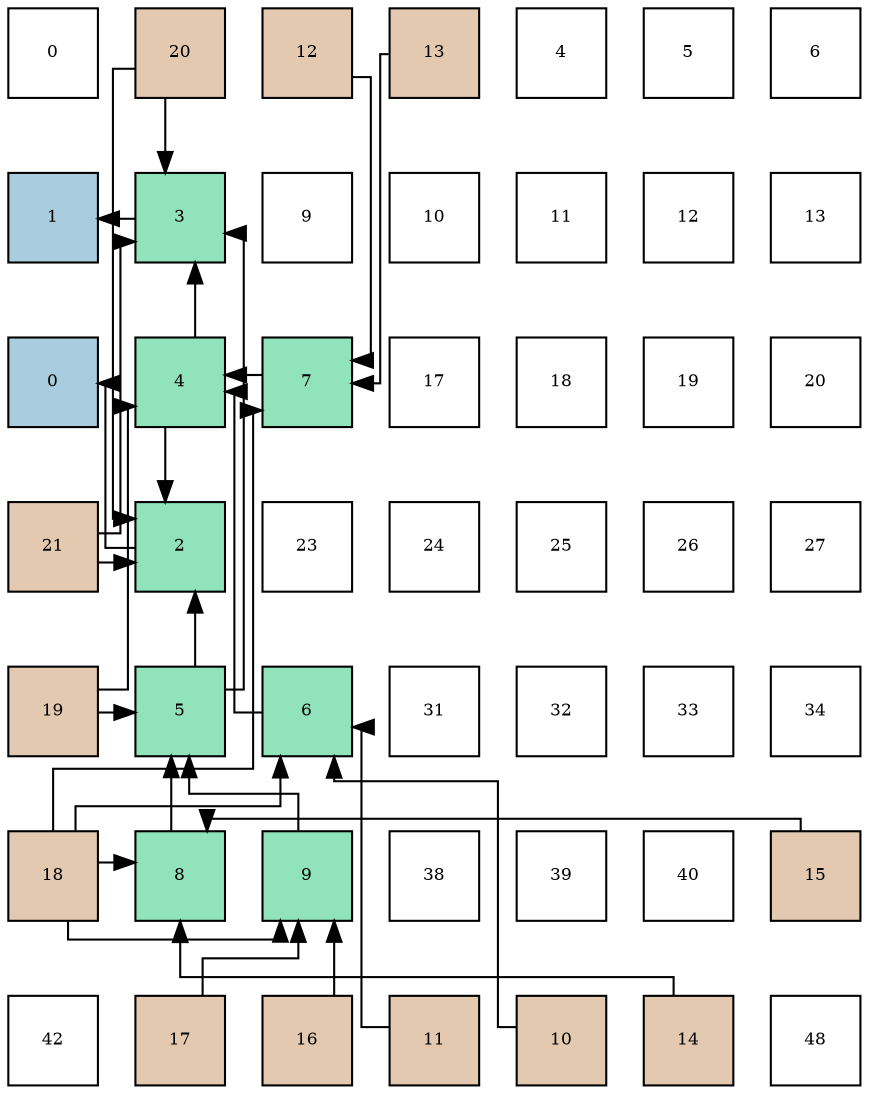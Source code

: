 digraph layout{
 rankdir=TB;
 splines=ortho;
 node [style=filled shape=square fixedsize=true width=0.6];
0[label="0", fontsize=8, fillcolor="#ffffff"];
1[label="20", fontsize=8, fillcolor="#e3c9af"];
2[label="12", fontsize=8, fillcolor="#e3c9af"];
3[label="13", fontsize=8, fillcolor="#e3c9af"];
4[label="4", fontsize=8, fillcolor="#ffffff"];
5[label="5", fontsize=8, fillcolor="#ffffff"];
6[label="6", fontsize=8, fillcolor="#ffffff"];
7[label="1", fontsize=8, fillcolor="#a9ccde"];
8[label="3", fontsize=8, fillcolor="#91e3bb"];
9[label="9", fontsize=8, fillcolor="#ffffff"];
10[label="10", fontsize=8, fillcolor="#ffffff"];
11[label="11", fontsize=8, fillcolor="#ffffff"];
12[label="12", fontsize=8, fillcolor="#ffffff"];
13[label="13", fontsize=8, fillcolor="#ffffff"];
14[label="0", fontsize=8, fillcolor="#a9ccde"];
15[label="4", fontsize=8, fillcolor="#91e3bb"];
16[label="7", fontsize=8, fillcolor="#91e3bb"];
17[label="17", fontsize=8, fillcolor="#ffffff"];
18[label="18", fontsize=8, fillcolor="#ffffff"];
19[label="19", fontsize=8, fillcolor="#ffffff"];
20[label="20", fontsize=8, fillcolor="#ffffff"];
21[label="21", fontsize=8, fillcolor="#e3c9af"];
22[label="2", fontsize=8, fillcolor="#91e3bb"];
23[label="23", fontsize=8, fillcolor="#ffffff"];
24[label="24", fontsize=8, fillcolor="#ffffff"];
25[label="25", fontsize=8, fillcolor="#ffffff"];
26[label="26", fontsize=8, fillcolor="#ffffff"];
27[label="27", fontsize=8, fillcolor="#ffffff"];
28[label="19", fontsize=8, fillcolor="#e3c9af"];
29[label="5", fontsize=8, fillcolor="#91e3bb"];
30[label="6", fontsize=8, fillcolor="#91e3bb"];
31[label="31", fontsize=8, fillcolor="#ffffff"];
32[label="32", fontsize=8, fillcolor="#ffffff"];
33[label="33", fontsize=8, fillcolor="#ffffff"];
34[label="34", fontsize=8, fillcolor="#ffffff"];
35[label="18", fontsize=8, fillcolor="#e3c9af"];
36[label="8", fontsize=8, fillcolor="#91e3bb"];
37[label="9", fontsize=8, fillcolor="#91e3bb"];
38[label="38", fontsize=8, fillcolor="#ffffff"];
39[label="39", fontsize=8, fillcolor="#ffffff"];
40[label="40", fontsize=8, fillcolor="#ffffff"];
41[label="15", fontsize=8, fillcolor="#e3c9af"];
42[label="42", fontsize=8, fillcolor="#ffffff"];
43[label="17", fontsize=8, fillcolor="#e3c9af"];
44[label="16", fontsize=8, fillcolor="#e3c9af"];
45[label="11", fontsize=8, fillcolor="#e3c9af"];
46[label="10", fontsize=8, fillcolor="#e3c9af"];
47[label="14", fontsize=8, fillcolor="#e3c9af"];
48[label="48", fontsize=8, fillcolor="#ffffff"];
edge [constraint=false, style=vis];22 -> 14;
8 -> 7;
15 -> 22;
15 -> 8;
29 -> 22;
29 -> 8;
30 -> 15;
16 -> 15;
36 -> 29;
37 -> 29;
46 -> 30;
45 -> 30;
2 -> 16;
3 -> 16;
47 -> 36;
41 -> 36;
44 -> 37;
43 -> 37;
35 -> 30;
35 -> 16;
35 -> 36;
35 -> 37;
28 -> 15;
28 -> 29;
1 -> 22;
1 -> 8;
21 -> 22;
21 -> 8;
edge [constraint=true, style=invis];
0 -> 7 -> 14 -> 21 -> 28 -> 35 -> 42;
1 -> 8 -> 15 -> 22 -> 29 -> 36 -> 43;
2 -> 9 -> 16 -> 23 -> 30 -> 37 -> 44;
3 -> 10 -> 17 -> 24 -> 31 -> 38 -> 45;
4 -> 11 -> 18 -> 25 -> 32 -> 39 -> 46;
5 -> 12 -> 19 -> 26 -> 33 -> 40 -> 47;
6 -> 13 -> 20 -> 27 -> 34 -> 41 -> 48;
rank = same {0 -> 1 -> 2 -> 3 -> 4 -> 5 -> 6};
rank = same {7 -> 8 -> 9 -> 10 -> 11 -> 12 -> 13};
rank = same {14 -> 15 -> 16 -> 17 -> 18 -> 19 -> 20};
rank = same {21 -> 22 -> 23 -> 24 -> 25 -> 26 -> 27};
rank = same {28 -> 29 -> 30 -> 31 -> 32 -> 33 -> 34};
rank = same {35 -> 36 -> 37 -> 38 -> 39 -> 40 -> 41};
rank = same {42 -> 43 -> 44 -> 45 -> 46 -> 47 -> 48};
}